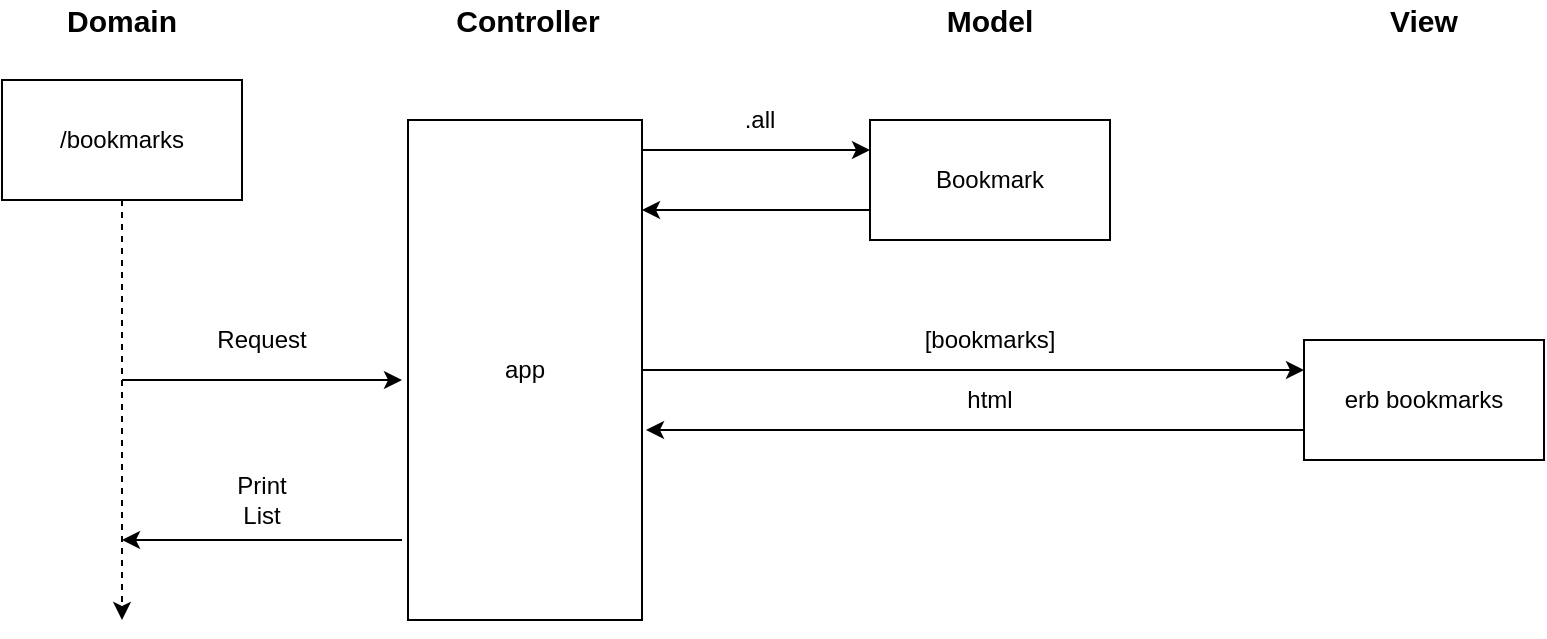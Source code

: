 <mxfile version="11.2.8" type="device" pages="1"><diagram id="5xY9_KsH_VOkyOlAEbHX" name="Page-1"><mxGraphModel dx="932" dy="560" grid="1" gridSize="10" guides="1" tooltips="1" connect="1" arrows="1" fold="1" page="1" pageScale="1" pageWidth="827" pageHeight="1169" math="0" shadow="0"><root><mxCell id="0"/><mxCell id="1" parent="0"/><mxCell id="y3U9dTpdajsoLe3i_2VU-1" value="/bookmarks" style="rounded=0;whiteSpace=wrap;html=1;" vertex="1" parent="1"><mxGeometry x="30" y="50" width="120" height="60" as="geometry"/></mxCell><mxCell id="y3U9dTpdajsoLe3i_2VU-2" value="" style="endArrow=classic;html=1;exitX=0.5;exitY=1;exitDx=0;exitDy=0;dashed=1;" edge="1" parent="1" source="y3U9dTpdajsoLe3i_2VU-1"><mxGeometry width="50" height="50" relative="1" as="geometry"><mxPoint x="-40" y="150" as="sourcePoint"/><mxPoint x="90" y="320" as="targetPoint"/></mxGeometry></mxCell><mxCell id="y3U9dTpdajsoLe3i_2VU-3" value="Request" style="text;html=1;strokeColor=none;fillColor=none;align=center;verticalAlign=middle;whiteSpace=wrap;rounded=0;" vertex="1" parent="1"><mxGeometry x="140" y="170" width="40" height="20" as="geometry"/></mxCell><mxCell id="y3U9dTpdajsoLe3i_2VU-26" style="edgeStyle=orthogonalEdgeStyle;rounded=0;orthogonalLoop=1;jettySize=auto;html=1;exitX=1;exitY=0.25;exitDx=0;exitDy=0;entryX=0;entryY=0.25;entryDx=0;entryDy=0;" edge="1" parent="1" source="y3U9dTpdajsoLe3i_2VU-7" target="y3U9dTpdajsoLe3i_2VU-22"><mxGeometry relative="1" as="geometry"><Array as="points"><mxPoint x="350" y="85"/></Array></mxGeometry></mxCell><mxCell id="y3U9dTpdajsoLe3i_2VU-30" style="edgeStyle=orthogonalEdgeStyle;rounded=0;orthogonalLoop=1;jettySize=auto;html=1;exitX=1;exitY=0.5;exitDx=0;exitDy=0;entryX=0;entryY=0.25;entryDx=0;entryDy=0;" edge="1" parent="1" source="y3U9dTpdajsoLe3i_2VU-7" target="y3U9dTpdajsoLe3i_2VU-23"><mxGeometry relative="1" as="geometry"><mxPoint x="680" y="195" as="targetPoint"/></mxGeometry></mxCell><mxCell id="y3U9dTpdajsoLe3i_2VU-7" value="app" style="rounded=0;whiteSpace=wrap;html=1;" vertex="1" parent="1"><mxGeometry x="233" y="70" width="117" height="250" as="geometry"/></mxCell><mxCell id="y3U9dTpdajsoLe3i_2VU-8" value="" style="endArrow=classic;html=1;" edge="1" parent="1"><mxGeometry width="50" height="50" relative="1" as="geometry"><mxPoint x="90" y="200" as="sourcePoint"/><mxPoint x="230" y="200" as="targetPoint"/></mxGeometry></mxCell><mxCell id="y3U9dTpdajsoLe3i_2VU-15" value="" style="endArrow=classic;html=1;" edge="1" parent="1"><mxGeometry width="50" height="50" relative="1" as="geometry"><mxPoint x="230" y="280" as="sourcePoint"/><mxPoint x="90" y="280" as="targetPoint"/></mxGeometry></mxCell><mxCell id="y3U9dTpdajsoLe3i_2VU-16" value="Print List" style="text;html=1;strokeColor=none;fillColor=none;align=center;verticalAlign=middle;whiteSpace=wrap;rounded=0;" vertex="1" parent="1"><mxGeometry x="140" y="250" width="40" height="20" as="geometry"/></mxCell><mxCell id="y3U9dTpdajsoLe3i_2VU-17" value="Domain" style="text;html=1;strokeColor=none;fillColor=none;align=center;verticalAlign=middle;whiteSpace=wrap;rounded=0;fontStyle=1;fontSize=15;" vertex="1" parent="1"><mxGeometry x="70" y="10" width="40" height="20" as="geometry"/></mxCell><mxCell id="y3U9dTpdajsoLe3i_2VU-18" value="Controller" style="text;html=1;strokeColor=none;fillColor=none;align=center;verticalAlign=middle;whiteSpace=wrap;rounded=0;fontStyle=1;fontSize=15;" vertex="1" parent="1"><mxGeometry x="273" y="10" width="40" height="20" as="geometry"/></mxCell><mxCell id="y3U9dTpdajsoLe3i_2VU-20" value="Model" style="text;html=1;strokeColor=none;fillColor=none;align=center;verticalAlign=middle;whiteSpace=wrap;rounded=0;fontStyle=1;fontSize=15;" vertex="1" parent="1"><mxGeometry x="504" y="10" width="40" height="20" as="geometry"/></mxCell><mxCell id="y3U9dTpdajsoLe3i_2VU-21" value="View" style="text;html=1;strokeColor=none;fillColor=none;align=center;verticalAlign=middle;whiteSpace=wrap;rounded=0;fontStyle=1;fontSize=15;" vertex="1" parent="1"><mxGeometry x="721" y="10" width="40" height="20" as="geometry"/></mxCell><mxCell id="y3U9dTpdajsoLe3i_2VU-27" style="edgeStyle=orthogonalEdgeStyle;rounded=0;orthogonalLoop=1;jettySize=auto;html=1;exitX=0;exitY=0.75;exitDx=0;exitDy=0;" edge="1" parent="1" source="y3U9dTpdajsoLe3i_2VU-22" target="y3U9dTpdajsoLe3i_2VU-7"><mxGeometry relative="1" as="geometry"><Array as="points"><mxPoint x="400" y="115"/><mxPoint x="400" y="115"/></Array></mxGeometry></mxCell><mxCell id="y3U9dTpdajsoLe3i_2VU-22" value="Bookmark" style="rounded=0;whiteSpace=wrap;html=1;" vertex="1" parent="1"><mxGeometry x="464" y="70" width="120" height="60" as="geometry"/></mxCell><mxCell id="y3U9dTpdajsoLe3i_2VU-31" style="edgeStyle=orthogonalEdgeStyle;rounded=0;orthogonalLoop=1;jettySize=auto;html=1;exitX=0;exitY=0.75;exitDx=0;exitDy=0;" edge="1" parent="1" source="y3U9dTpdajsoLe3i_2VU-23"><mxGeometry relative="1" as="geometry"><mxPoint x="352" y="225" as="targetPoint"/></mxGeometry></mxCell><mxCell id="y3U9dTpdajsoLe3i_2VU-23" value="erb bookmarks" style="rounded=0;whiteSpace=wrap;html=1;" vertex="1" parent="1"><mxGeometry x="681" y="180" width="120" height="60" as="geometry"/></mxCell><mxCell id="y3U9dTpdajsoLe3i_2VU-25" value=".all" style="text;html=1;strokeColor=none;fillColor=none;align=center;verticalAlign=middle;whiteSpace=wrap;rounded=0;" vertex="1" parent="1"><mxGeometry x="388.5" y="60" width="40" height="20" as="geometry"/></mxCell><mxCell id="y3U9dTpdajsoLe3i_2VU-28" value="[bookmarks]" style="text;html=1;strokeColor=none;fillColor=none;align=center;verticalAlign=middle;whiteSpace=wrap;rounded=0;" vertex="1" parent="1"><mxGeometry x="504" y="170" width="40" height="20" as="geometry"/></mxCell><mxCell id="y3U9dTpdajsoLe3i_2VU-32" value="html" style="text;html=1;strokeColor=none;fillColor=none;align=center;verticalAlign=middle;whiteSpace=wrap;rounded=0;" vertex="1" parent="1"><mxGeometry x="504" y="200" width="40" height="20" as="geometry"/></mxCell></root></mxGraphModel></diagram></mxfile>